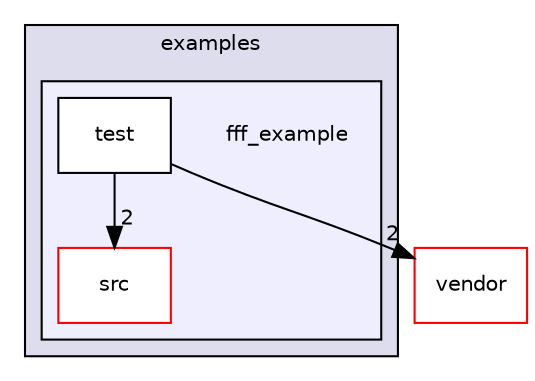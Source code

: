 digraph "muju/vendor/ceedling/plugins/fake_function_framework/examples/fff_example" {
  compound=true
  node [ fontsize="10", fontname="Helvetica"];
  edge [ labelfontsize="10", labelfontname="Helvetica"];
  subgraph clusterdir_9f6f953f99bcbecc6dc5118a3d5087c9 {
    graph [ bgcolor="#ddddee", pencolor="black", label="examples" fontname="Helvetica", fontsize="10", URL="dir_9f6f953f99bcbecc6dc5118a3d5087c9.html"]
  subgraph clusterdir_e43a7948ccc2a767082a3a4ffc97f022 {
    graph [ bgcolor="#eeeeff", pencolor="black", label="" URL="dir_e43a7948ccc2a767082a3a4ffc97f022.html"];
    dir_e43a7948ccc2a767082a3a4ffc97f022 [shape=plaintext label="fff_example"];
    dir_2ef53e5e1415a91df09ec939758467ca [shape=box label="src" color="red" fillcolor="white" style="filled" URL="dir_2ef53e5e1415a91df09ec939758467ca.html"];
    dir_1ddd0e2632af0d10c8f46656627a3e67 [shape=box label="test" color="black" fillcolor="white" style="filled" URL="dir_1ddd0e2632af0d10c8f46656627a3e67.html"];
  }
  }
  dir_dee195845ab3b7fc5359b8f8ad33bf1d [shape=box label="vendor" fillcolor="white" style="filled" color="red" URL="dir_dee195845ab3b7fc5359b8f8ad33bf1d.html"];
  dir_1ddd0e2632af0d10c8f46656627a3e67->dir_2ef53e5e1415a91df09ec939758467ca [headlabel="2", labeldistance=1.5 headhref="dir_000123_000121.html"];
  dir_1ddd0e2632af0d10c8f46656627a3e67->dir_dee195845ab3b7fc5359b8f8ad33bf1d [headlabel="2", labeldistance=1.5 headhref="dir_000123_000125.html"];
}

